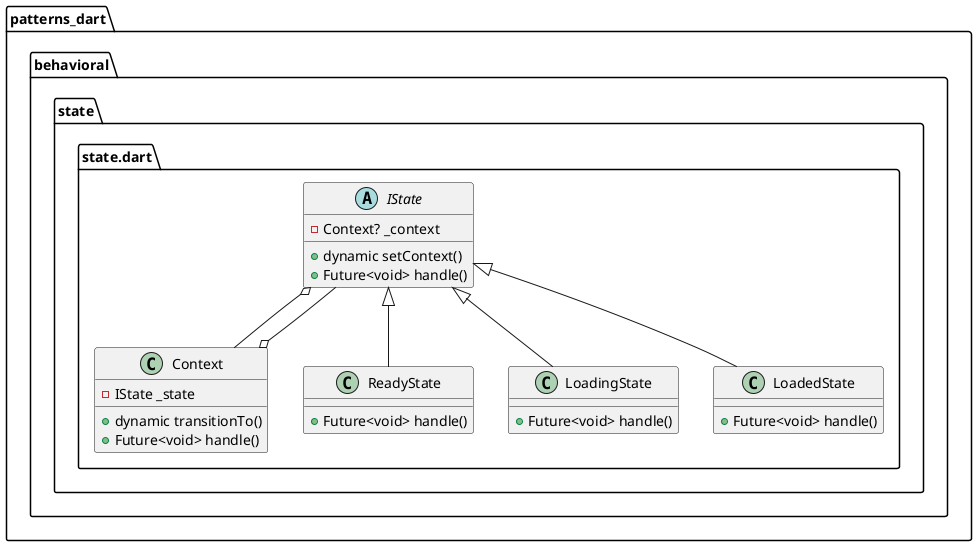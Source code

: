 @startuml
set namespaceSeparator ::

abstract class "patterns_dart::behavioral::state::state.dart::IState" {
  -Context? _context
  +dynamic setContext()
  +Future<void> handle()
}

"patterns_dart::behavioral::state::state.dart::IState" o-- "patterns_dart::behavioral::state::state.dart::Context"   

class "patterns_dart::behavioral::state::state.dart::Context" {
  -IState _state
  +dynamic transitionTo()
  +Future<void> handle()
}

"patterns_dart::behavioral::state::state.dart::Context" o-- "patterns_dart::behavioral::state::state.dart::IState"   

class "patterns_dart::behavioral::state::state.dart::ReadyState" {
  +Future<void> handle()
}

"patterns_dart::behavioral::state::state.dart::IState" <|-- "patterns_dart::behavioral::state::state.dart::ReadyState"

class "patterns_dart::behavioral::state::state.dart::LoadingState" {
  +Future<void> handle()
}

"patterns_dart::behavioral::state::state.dart::IState" <|-- "patterns_dart::behavioral::state::state.dart::LoadingState"

class "patterns_dart::behavioral::state::state.dart::LoadedState" {
  +Future<void> handle()
}

"patterns_dart::behavioral::state::state.dart::IState" <|-- "patterns_dart::behavioral::state::state.dart::LoadedState"


@enduml